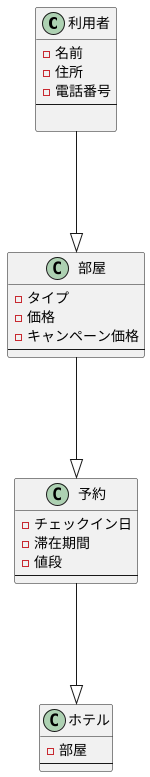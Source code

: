 @startuml
class 利用者{
- 名前
- 住所
- 電話番号
---

}
class ホテル{
- 部屋
---
}

class 部屋{
- タイプ
- 価格
- キャンペーン価格
---
}

class 予約{
- チェックイン日
- 滞在期間
- 値段
---
}

利用者-down--|>部屋
部屋-down--|>予約
予約-down--|>ホテル



@enduml